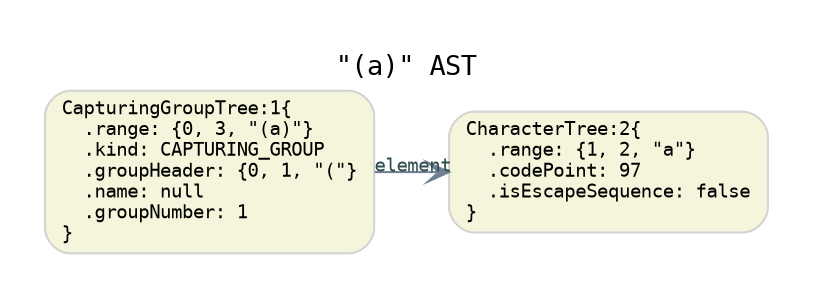 digraph G {
  rankdir=LR;
  graph [fontname="Monospace", fontsize="13", pad="0.3"]
  labelloc="t";
  label="\"(a)\" AST";

  // default nodes
  node [fontname="Monospace", fontsize= "9", shape="box", style="rounded,filled", color="LightGray", fillcolor="Beige", fixedsize="false", width="0.75"]
  1[ label="CapturingGroupTree:1\{\l  .range: \{0, 3, \"(a)\"\}\l  .kind: CAPTURING_GROUP\l  .groupHeader: \{0, 1, \"(\"\}\l  .name: null\l  .groupNumber: 1\l\}\l" ]
  2[ label="CharacterTree:2\{\l  .range: \{1, 2, \"a\"\}\l  .codePoint: 97\l  .isEscapeSequence: false\l\}\l" ]

  // default edges
  edge [fontname="Monospace", fontsize="9", style="solid", color="SlateGray", fontcolor="DarkSlateGray", arrowhead="vee", arrowtail="none", dir="both"]
  1 -> 2 [ label="",  taillabel="element" ]
}
